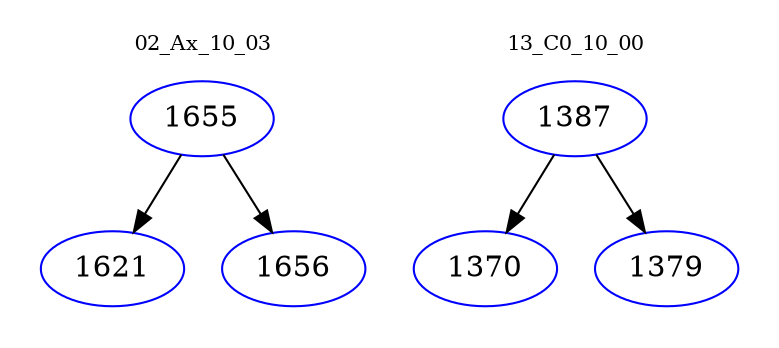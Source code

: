 digraph{
subgraph cluster_0 {
color = white
label = "02_Ax_10_03";
fontsize=10;
T0_1655 [label="1655", color="blue"]
T0_1655 -> T0_1621 [color="black"]
T0_1621 [label="1621", color="blue"]
T0_1655 -> T0_1656 [color="black"]
T0_1656 [label="1656", color="blue"]
}
subgraph cluster_1 {
color = white
label = "13_C0_10_00";
fontsize=10;
T1_1387 [label="1387", color="blue"]
T1_1387 -> T1_1370 [color="black"]
T1_1370 [label="1370", color="blue"]
T1_1387 -> T1_1379 [color="black"]
T1_1379 [label="1379", color="blue"]
}
}
